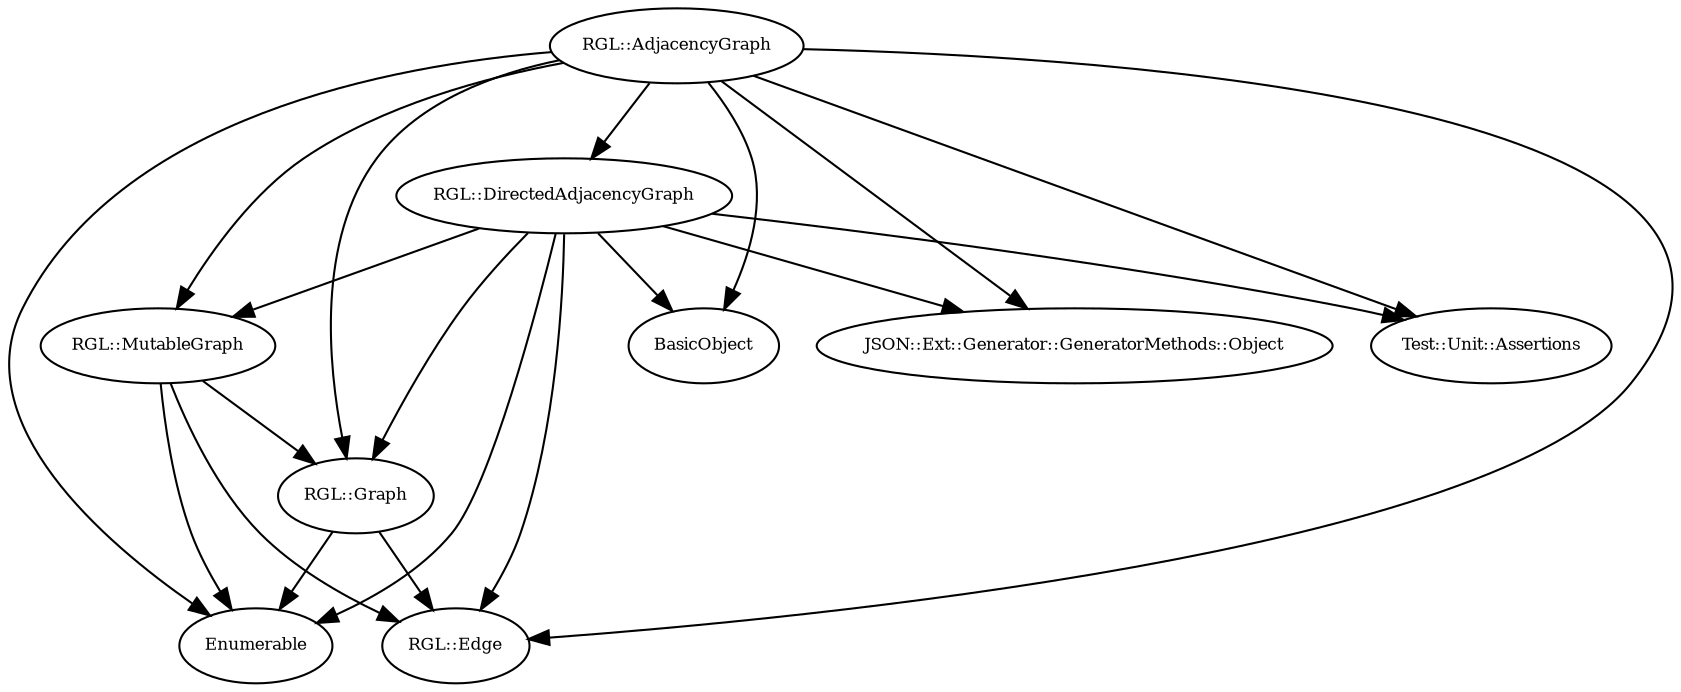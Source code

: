 digraph RGL__ImplicitGraph {
    Enumerable [
        fontsize = 8,
        label = Enumerable
    ]

    BasicObject [
        fontsize = 8,
        label = BasicObject
    ]

    "JSON::Ext::Generator::GeneratorMethods::Object" [
        fontsize = 8,
        label = "JSON::Ext::Generator::GeneratorMethods::Object"
    ]

    "Test::Unit::Assertions" [
        fontsize = 8,
        label = "Test::Unit::Assertions"
    ]

    "RGL::AdjacencyGraph" [
        fontsize = 8,
        label = "RGL::AdjacencyGraph"
    ]

    "RGL::DirectedAdjacencyGraph" [
        fontsize = 8,
        label = "RGL::DirectedAdjacencyGraph"
    ]

    "RGL::MutableGraph" [
        fontsize = 8,
        label = "RGL::MutableGraph"
    ]

    "RGL::Graph" [
        fontsize = 8,
        label = "RGL::Graph"
    ]

    "RGL::Edge" [
        fontsize = 8,
        label = "RGL::Edge"
    ]

    "RGL::AdjacencyGraph" -> "RGL::DirectedAdjacencyGraph" [
        fontsize = 8
    ]

    "RGL::AdjacencyGraph" -> "RGL::MutableGraph" [
        fontsize = 8
    ]

    "RGL::AdjacencyGraph" -> "RGL::Graph" [
        fontsize = 8
    ]

    "RGL::AdjacencyGraph" -> "RGL::Edge" [
        fontsize = 8
    ]

    "RGL::AdjacencyGraph" -> Enumerable [
        fontsize = 8
    ]

    "RGL::AdjacencyGraph" -> "Test::Unit::Assertions" [
        fontsize = 8
    ]

    "RGL::AdjacencyGraph" -> "JSON::Ext::Generator::GeneratorMethods::Object" [
        fontsize = 8
    ]

    "RGL::AdjacencyGraph" -> BasicObject [
        fontsize = 8
    ]

    "RGL::DirectedAdjacencyGraph" -> "RGL::MutableGraph" [
        fontsize = 8
    ]

    "RGL::DirectedAdjacencyGraph" -> "RGL::Graph" [
        fontsize = 8
    ]

    "RGL::DirectedAdjacencyGraph" -> "RGL::Edge" [
        fontsize = 8
    ]

    "RGL::DirectedAdjacencyGraph" -> Enumerable [
        fontsize = 8
    ]

    "RGL::DirectedAdjacencyGraph" -> "Test::Unit::Assertions" [
        fontsize = 8
    ]

    "RGL::DirectedAdjacencyGraph" -> "JSON::Ext::Generator::GeneratorMethods::Object" [
        fontsize = 8
    ]

    "RGL::DirectedAdjacencyGraph" -> BasicObject [
        fontsize = 8
    ]

    "RGL::MutableGraph" -> "RGL::Graph" [
        fontsize = 8
    ]

    "RGL::MutableGraph" -> "RGL::Edge" [
        fontsize = 8
    ]

    "RGL::MutableGraph" -> Enumerable [
        fontsize = 8
    ]

    "RGL::Graph" -> "RGL::Edge" [
        fontsize = 8
    ]

    "RGL::Graph" -> Enumerable [
        fontsize = 8
    ]
}

